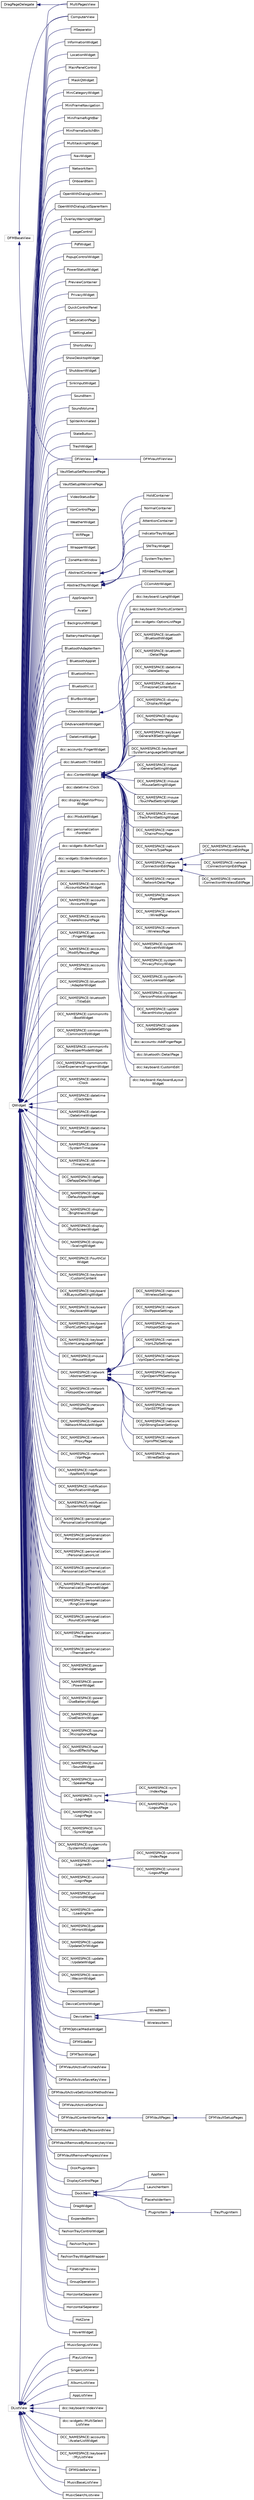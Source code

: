 digraph "类继承关系图"
{
  edge [fontname="Helvetica",fontsize="10",labelfontname="Helvetica",labelfontsize="10"];
  node [fontname="Helvetica",fontsize="10",shape=record];
  rankdir="LR";
  Node2946 [label="DFMBaseView",height=0.2,width=0.4,color="grey75", fillcolor="white", style="filled"];
  Node2946 -> Node677 [dir="back",color="midnightblue",fontsize="10",style="solid",fontname="Helvetica"];
  Node677 [label="ComputerView",height=0.2,width=0.4,color="black", fillcolor="white", style="filled",URL="$class_computer_view.html"];
  Node2946 -> Node2823 [dir="back",color="midnightblue",fontsize="10",style="solid",fontname="Helvetica"];
  Node2823 [label="DFileView",height=0.2,width=0.4,color="black", fillcolor="white", style="filled",URL="$class_d_file_view.html"];
  Node2823 -> Node2824 [dir="back",color="midnightblue",fontsize="10",style="solid",fontname="Helvetica"];
  Node2824 [label="DFMVaultFileView",height=0.2,width=0.4,color="black", fillcolor="white", style="filled",URL="$class_d_f_m_vault_file_view.html",tooltip="The DFMVaultFileView class The class is vault main view, list files in vault directory. It will open pages or dialog according to current encrypted state when setRootUrl invoked. "];
  Node2816 [label="DListView",height=0.2,width=0.4,color="grey75", fillcolor="white", style="filled"];
  Node2816 -> Node2817 [dir="back",color="midnightblue",fontsize="10",style="solid",fontname="Helvetica"];
  Node2817 [label="AlbumListView",height=0.2,width=0.4,color="black", fillcolor="white", style="filled",URL="$class_album_list_view.html"];
  Node2816 -> Node2818 [dir="back",color="midnightblue",fontsize="10",style="solid",fontname="Helvetica"];
  Node2818 [label="AppListView",height=0.2,width=0.4,color="black", fillcolor="white", style="filled",URL="$class_app_list_view.html"];
  Node2816 -> Node2819 [dir="back",color="midnightblue",fontsize="10",style="solid",fontname="Helvetica"];
  Node2819 [label="dcc::keyboard::IndexView",height=0.2,width=0.4,color="black", fillcolor="white", style="filled",URL="$classdcc_1_1keyboard_1_1_index_view.html"];
  Node2816 -> Node2820 [dir="back",color="midnightblue",fontsize="10",style="solid",fontname="Helvetica"];
  Node2820 [label="dcc::widgets::MultiSelect\lListView",height=0.2,width=0.4,color="black", fillcolor="white", style="filled",URL="$classdcc_1_1widgets_1_1_multi_select_list_view.html"];
  Node2816 -> Node2821 [dir="back",color="midnightblue",fontsize="10",style="solid",fontname="Helvetica"];
  Node2821 [label="DCC_NAMESPACE::accounts\l::AvatarListWidget",height=0.2,width=0.4,color="black", fillcolor="white", style="filled",URL="$class_d_c_c___n_a_m_e_s_p_a_c_e_1_1accounts_1_1_avatar_list_widget.html"];
  Node2816 -> Node2822 [dir="back",color="midnightblue",fontsize="10",style="solid",fontname="Helvetica"];
  Node2822 [label="DCC_NAMESPACE::keyboard\l::MyListView",height=0.2,width=0.4,color="black", fillcolor="white", style="filled",URL="$class_d_c_c___n_a_m_e_s_p_a_c_e_1_1keyboard_1_1_my_list_view.html"];
  Node2816 -> Node2823 [dir="back",color="midnightblue",fontsize="10",style="solid",fontname="Helvetica"];
  Node2816 -> Node2825 [dir="back",color="midnightblue",fontsize="10",style="solid",fontname="Helvetica"];
  Node2825 [label="DFMSideBarView",height=0.2,width=0.4,color="black", fillcolor="white", style="filled",URL="$class_d_f_m_side_bar_view.html"];
  Node2816 -> Node2826 [dir="back",color="midnightblue",fontsize="10",style="solid",fontname="Helvetica"];
  Node2826 [label="MusicBaseListView",height=0.2,width=0.4,color="black", fillcolor="white", style="filled",URL="$class_music_base_list_view.html"];
  Node2816 -> Node2827 [dir="back",color="midnightblue",fontsize="10",style="solid",fontname="Helvetica"];
  Node2827 [label="MusicSearchListview",height=0.2,width=0.4,color="black", fillcolor="white", style="filled",URL="$class_music_search_listview.html"];
  Node2816 -> Node2828 [dir="back",color="midnightblue",fontsize="10",style="solid",fontname="Helvetica"];
  Node2828 [label="MusicSongListView",height=0.2,width=0.4,color="black", fillcolor="white", style="filled",URL="$class_music_song_list_view.html"];
  Node2816 -> Node2829 [dir="back",color="midnightblue",fontsize="10",style="solid",fontname="Helvetica"];
  Node2829 [label="PlayListView",height=0.2,width=0.4,color="black", fillcolor="white", style="filled",URL="$class_play_list_view.html"];
  Node2816 -> Node2830 [dir="back",color="midnightblue",fontsize="10",style="solid",fontname="Helvetica"];
  Node2830 [label="SingerListView",height=0.2,width=0.4,color="black", fillcolor="white", style="filled",URL="$class_singer_list_view.html"];
  Node2760 [label="DragPageDelegate",height=0.2,width=0.4,color="black", fillcolor="white", style="filled",URL="$class_drag_page_delegate.html"];
  Node2760 -> Node854 [dir="back",color="midnightblue",fontsize="10",style="solid",fontname="Helvetica"];
  Node854 [label="MultiPagesView",height=0.2,width=0.4,color="black", fillcolor="white", style="filled",URL="$class_multi_pages_view.html"];
  Node656 [label="QWidget",height=0.2,width=0.4,color="grey75", fillcolor="white", style="filled"];
  Node656 -> Node0 [dir="back",color="midnightblue",fontsize="10",style="solid",fontname="Helvetica"];
  Node0 [label="AbstractContainer",height=0.2,width=0.4,color="black", fillcolor="white", style="filled",URL="$class_abstract_container.html"];
  Node0 -> Node1 [dir="back",color="midnightblue",fontsize="10",style="solid",fontname="Helvetica"];
  Node1 [label="AttentionContainer",height=0.2,width=0.4,color="black", fillcolor="white", style="filled",URL="$class_attention_container.html"];
  Node0 -> Node2 [dir="back",color="midnightblue",fontsize="10",style="solid",fontname="Helvetica"];
  Node2 [label="HoldContainer",height=0.2,width=0.4,color="black", fillcolor="white", style="filled",URL="$class_hold_container.html"];
  Node0 -> Node3 [dir="back",color="midnightblue",fontsize="10",style="solid",fontname="Helvetica"];
  Node3 [label="NormalContainer",height=0.2,width=0.4,color="black", fillcolor="white", style="filled",URL="$class_normal_container.html"];
  Node656 -> Node661 [dir="back",color="midnightblue",fontsize="10",style="solid",fontname="Helvetica"];
  Node661 [label="AbstractTrayWidget",height=0.2,width=0.4,color="black", fillcolor="white", style="filled",URL="$class_abstract_tray_widget.html"];
  Node661 -> Node662 [dir="back",color="midnightblue",fontsize="10",style="solid",fontname="Helvetica"];
  Node662 [label="IndicatorTrayWidget",height=0.2,width=0.4,color="black", fillcolor="white", style="filled",URL="$class_indicator_tray_widget.html"];
  Node661 -> Node663 [dir="back",color="midnightblue",fontsize="10",style="solid",fontname="Helvetica"];
  Node663 [label="SNITrayWidget",height=0.2,width=0.4,color="black", fillcolor="white", style="filled",URL="$class_s_n_i_tray_widget.html"];
  Node661 -> Node664 [dir="back",color="midnightblue",fontsize="10",style="solid",fontname="Helvetica"];
  Node664 [label="SystemTrayItem",height=0.2,width=0.4,color="black", fillcolor="white", style="filled",URL="$class_system_tray_item.html"];
  Node661 -> Node665 [dir="back",color="midnightblue",fontsize="10",style="solid",fontname="Helvetica"];
  Node665 [label="XEmbedTrayWidget",height=0.2,width=0.4,color="black", fillcolor="white", style="filled",URL="$class_x_embed_tray_widget.html"];
  Node656 -> Node666 [dir="back",color="midnightblue",fontsize="10",style="solid",fontname="Helvetica"];
  Node666 [label="AppSnapshot",height=0.2,width=0.4,color="black", fillcolor="white", style="filled",URL="$class_app_snapshot.html"];
  Node656 -> Node667 [dir="back",color="midnightblue",fontsize="10",style="solid",fontname="Helvetica"];
  Node667 [label="Avatar",height=0.2,width=0.4,color="black", fillcolor="white", style="filled",URL="$class_avatar.html"];
  Node656 -> Node668 [dir="back",color="midnightblue",fontsize="10",style="solid",fontname="Helvetica"];
  Node668 [label="BackgroundWidget",height=0.2,width=0.4,color="black", fillcolor="white", style="filled",URL="$class_background_widget.html"];
  Node656 -> Node669 [dir="back",color="midnightblue",fontsize="10",style="solid",fontname="Helvetica"];
  Node669 [label="BatteryHealthwidget",height=0.2,width=0.4,color="black", fillcolor="white", style="filled",URL="$class_battery_healthwidget.html"];
  Node656 -> Node670 [dir="back",color="midnightblue",fontsize="10",style="solid",fontname="Helvetica"];
  Node670 [label="BluetoothAdapterItem",height=0.2,width=0.4,color="black", fillcolor="white", style="filled",URL="$class_bluetooth_adapter_item.html"];
  Node656 -> Node671 [dir="back",color="midnightblue",fontsize="10",style="solid",fontname="Helvetica"];
  Node671 [label="BluetoothApplet",height=0.2,width=0.4,color="black", fillcolor="white", style="filled",URL="$class_bluetooth_applet.html"];
  Node656 -> Node672 [dir="back",color="midnightblue",fontsize="10",style="solid",fontname="Helvetica"];
  Node672 [label="BluetoothItem",height=0.2,width=0.4,color="black", fillcolor="white", style="filled",URL="$class_bluetooth_item.html"];
  Node656 -> Node673 [dir="back",color="midnightblue",fontsize="10",style="solid",fontname="Helvetica"];
  Node673 [label="BluetoothList",height=0.2,width=0.4,color="black", fillcolor="white", style="filled",URL="$class_bluetooth_list.html"];
  Node656 -> Node674 [dir="back",color="midnightblue",fontsize="10",style="solid",fontname="Helvetica"];
  Node674 [label="BlurBoxWidget",height=0.2,width=0.4,color="black", fillcolor="white", style="filled",URL="$class_blur_box_widget.html"];
  Node656 -> Node675 [dir="back",color="midnightblue",fontsize="10",style="solid",fontname="Helvetica"];
  Node675 [label="CItemAttriWidget",height=0.2,width=0.4,color="black", fillcolor="white", style="filled",URL="$class_c_item_attri_widget.html"];
  Node675 -> Node676 [dir="back",color="midnightblue",fontsize="10",style="solid",fontname="Helvetica"];
  Node676 [label="CComAttrWidget",height=0.2,width=0.4,color="black", fillcolor="white", style="filled",URL="$class_c_com_attr_widget.html"];
  Node656 -> Node677 [dir="back",color="midnightblue",fontsize="10",style="solid",fontname="Helvetica"];
  Node656 -> Node678 [dir="back",color="midnightblue",fontsize="10",style="solid",fontname="Helvetica"];
  Node678 [label="DAdvancedInfoWidget",height=0.2,width=0.4,color="black", fillcolor="white", style="filled",URL="$class_d_advanced_info_widget.html"];
  Node656 -> Node679 [dir="back",color="midnightblue",fontsize="10",style="solid",fontname="Helvetica"];
  Node679 [label="DatetimeWidget",height=0.2,width=0.4,color="black", fillcolor="white", style="filled",URL="$class_datetime_widget.html"];
  Node656 -> Node680 [dir="back",color="midnightblue",fontsize="10",style="solid",fontname="Helvetica"];
  Node680 [label="dcc::accounts::FingerWidget",height=0.2,width=0.4,color="black", fillcolor="white", style="filled",URL="$classdcc_1_1accounts_1_1_finger_widget.html"];
  Node656 -> Node681 [dir="back",color="midnightblue",fontsize="10",style="solid",fontname="Helvetica"];
  Node681 [label="dcc::bluetooth::TitleEdit",height=0.2,width=0.4,color="black", fillcolor="white", style="filled",URL="$classdcc_1_1bluetooth_1_1_title_edit.html"];
  Node656 -> Node682 [dir="back",color="midnightblue",fontsize="10",style="solid",fontname="Helvetica"];
  Node682 [label="dcc::ContentWidget",height=0.2,width=0.4,color="black", fillcolor="white", style="filled",URL="$classdcc_1_1_content_widget.html"];
  Node682 -> Node683 [dir="back",color="midnightblue",fontsize="10",style="solid",fontname="Helvetica"];
  Node683 [label="dcc::accounts::AddFingerPage",height=0.2,width=0.4,color="black", fillcolor="white", style="filled",URL="$classdcc_1_1accounts_1_1_add_finger_page.html"];
  Node682 -> Node684 [dir="back",color="midnightblue",fontsize="10",style="solid",fontname="Helvetica"];
  Node684 [label="dcc::bluetooth::DetailPage",height=0.2,width=0.4,color="black", fillcolor="white", style="filled",URL="$classdcc_1_1bluetooth_1_1_detail_page.html"];
  Node682 -> Node685 [dir="back",color="midnightblue",fontsize="10",style="solid",fontname="Helvetica"];
  Node685 [label="dcc::keyboard::CustomEdit",height=0.2,width=0.4,color="black", fillcolor="white", style="filled",URL="$classdcc_1_1keyboard_1_1_custom_edit.html"];
  Node682 -> Node686 [dir="back",color="midnightblue",fontsize="10",style="solid",fontname="Helvetica"];
  Node686 [label="dcc::keyboard::KeyboardLayout\lWidget",height=0.2,width=0.4,color="black", fillcolor="white", style="filled",URL="$classdcc_1_1keyboard_1_1_keyboard_layout_widget.html"];
  Node682 -> Node687 [dir="back",color="midnightblue",fontsize="10",style="solid",fontname="Helvetica"];
  Node687 [label="dcc::keyboard::LangWidget",height=0.2,width=0.4,color="black", fillcolor="white", style="filled",URL="$classdcc_1_1keyboard_1_1_lang_widget.html"];
  Node682 -> Node688 [dir="back",color="midnightblue",fontsize="10",style="solid",fontname="Helvetica"];
  Node688 [label="dcc::keyboard::ShortcutContent",height=0.2,width=0.4,color="black", fillcolor="white", style="filled",URL="$classdcc_1_1keyboard_1_1_shortcut_content.html"];
  Node682 -> Node689 [dir="back",color="midnightblue",fontsize="10",style="solid",fontname="Helvetica"];
  Node689 [label="dcc::widgets::OptionListPage",height=0.2,width=0.4,color="black", fillcolor="white", style="filled",URL="$classdcc_1_1widgets_1_1_option_list_page.html"];
  Node682 -> Node690 [dir="back",color="midnightblue",fontsize="10",style="solid",fontname="Helvetica"];
  Node690 [label="DCC_NAMESPACE::bluetooth\l::BluetoothWidget",height=0.2,width=0.4,color="black", fillcolor="white", style="filled",URL="$class_d_c_c___n_a_m_e_s_p_a_c_e_1_1bluetooth_1_1_bluetooth_widget.html"];
  Node682 -> Node691 [dir="back",color="midnightblue",fontsize="10",style="solid",fontname="Helvetica"];
  Node691 [label="DCC_NAMESPACE::bluetooth\l::DetailPage",height=0.2,width=0.4,color="black", fillcolor="white", style="filled",URL="$class_d_c_c___n_a_m_e_s_p_a_c_e_1_1bluetooth_1_1_detail_page.html"];
  Node682 -> Node692 [dir="back",color="midnightblue",fontsize="10",style="solid",fontname="Helvetica"];
  Node692 [label="DCC_NAMESPACE::datetime\l::DateSettings",height=0.2,width=0.4,color="black", fillcolor="white", style="filled",URL="$class_d_c_c___n_a_m_e_s_p_a_c_e_1_1datetime_1_1_date_settings.html"];
  Node682 -> Node693 [dir="back",color="midnightblue",fontsize="10",style="solid",fontname="Helvetica"];
  Node693 [label="DCC_NAMESPACE::datetime\l::TimezoneContentList",height=0.2,width=0.4,color="black", fillcolor="white", style="filled",URL="$class_d_c_c___n_a_m_e_s_p_a_c_e_1_1datetime_1_1_timezone_content_list.html"];
  Node682 -> Node694 [dir="back",color="midnightblue",fontsize="10",style="solid",fontname="Helvetica"];
  Node694 [label="DCC_NAMESPACE::display\l::DisplayWidget",height=0.2,width=0.4,color="black", fillcolor="white", style="filled",URL="$class_d_c_c___n_a_m_e_s_p_a_c_e_1_1display_1_1_display_widget.html"];
  Node682 -> Node695 [dir="back",color="midnightblue",fontsize="10",style="solid",fontname="Helvetica"];
  Node695 [label="DCC_NAMESPACE::display\l::TouchscreenPage",height=0.2,width=0.4,color="black", fillcolor="white", style="filled",URL="$class_d_c_c___n_a_m_e_s_p_a_c_e_1_1display_1_1_touchscreen_page.html"];
  Node682 -> Node696 [dir="back",color="midnightblue",fontsize="10",style="solid",fontname="Helvetica"];
  Node696 [label="DCC_NAMESPACE::keyboard\l::GeneralKBSettingWidget",height=0.2,width=0.4,color="black", fillcolor="white", style="filled",URL="$class_d_c_c___n_a_m_e_s_p_a_c_e_1_1keyboard_1_1_general_k_b_setting_widget.html"];
  Node682 -> Node697 [dir="back",color="midnightblue",fontsize="10",style="solid",fontname="Helvetica"];
  Node697 [label="DCC_NAMESPACE::keyboard\l::SystemLanguageSettingWidget",height=0.2,width=0.4,color="black", fillcolor="white", style="filled",URL="$class_d_c_c___n_a_m_e_s_p_a_c_e_1_1keyboard_1_1_system_language_setting_widget.html"];
  Node682 -> Node698 [dir="back",color="midnightblue",fontsize="10",style="solid",fontname="Helvetica"];
  Node698 [label="DCC_NAMESPACE::mouse\l::GeneralSettingWidget",height=0.2,width=0.4,color="black", fillcolor="white", style="filled",URL="$class_d_c_c___n_a_m_e_s_p_a_c_e_1_1mouse_1_1_general_setting_widget.html"];
  Node682 -> Node699 [dir="back",color="midnightblue",fontsize="10",style="solid",fontname="Helvetica"];
  Node699 [label="DCC_NAMESPACE::mouse\l::MouseSettingWidget",height=0.2,width=0.4,color="black", fillcolor="white", style="filled",URL="$class_d_c_c___n_a_m_e_s_p_a_c_e_1_1mouse_1_1_mouse_setting_widget.html"];
  Node682 -> Node700 [dir="back",color="midnightblue",fontsize="10",style="solid",fontname="Helvetica"];
  Node700 [label="DCC_NAMESPACE::mouse\l::TouchPadSettingWidget",height=0.2,width=0.4,color="black", fillcolor="white", style="filled",URL="$class_d_c_c___n_a_m_e_s_p_a_c_e_1_1mouse_1_1_touch_pad_setting_widget.html"];
  Node682 -> Node701 [dir="back",color="midnightblue",fontsize="10",style="solid",fontname="Helvetica"];
  Node701 [label="DCC_NAMESPACE::mouse\l::TrackPointSettingWidget",height=0.2,width=0.4,color="black", fillcolor="white", style="filled",URL="$class_d_c_c___n_a_m_e_s_p_a_c_e_1_1mouse_1_1_track_point_setting_widget.html"];
  Node682 -> Node702 [dir="back",color="midnightblue",fontsize="10",style="solid",fontname="Helvetica"];
  Node702 [label="DCC_NAMESPACE::network\l::ChainsProxyPage",height=0.2,width=0.4,color="black", fillcolor="white", style="filled",URL="$class_d_c_c___n_a_m_e_s_p_a_c_e_1_1network_1_1_chains_proxy_page.html"];
  Node682 -> Node703 [dir="back",color="midnightblue",fontsize="10",style="solid",fontname="Helvetica"];
  Node703 [label="DCC_NAMESPACE::network\l::ChainsTypePage",height=0.2,width=0.4,color="black", fillcolor="white", style="filled",URL="$class_d_c_c___n_a_m_e_s_p_a_c_e_1_1network_1_1_chains_type_page.html"];
  Node682 -> Node704 [dir="back",color="midnightblue",fontsize="10",style="solid",fontname="Helvetica"];
  Node704 [label="DCC_NAMESPACE::network\l::ConnectionEditPage",height=0.2,width=0.4,color="black", fillcolor="white", style="filled",URL="$class_d_c_c___n_a_m_e_s_p_a_c_e_1_1network_1_1_connection_edit_page.html"];
  Node704 -> Node705 [dir="back",color="midnightblue",fontsize="10",style="solid",fontname="Helvetica"];
  Node705 [label="DCC_NAMESPACE::network\l::ConnectionHotspotEditPage",height=0.2,width=0.4,color="black", fillcolor="white", style="filled",URL="$class_d_c_c___n_a_m_e_s_p_a_c_e_1_1network_1_1_connection_hotspot_edit_page.html"];
  Node704 -> Node706 [dir="back",color="midnightblue",fontsize="10",style="solid",fontname="Helvetica"];
  Node706 [label="DCC_NAMESPACE::network\l::ConnectionVpnEditPage",height=0.2,width=0.4,color="black", fillcolor="white", style="filled",URL="$class_d_c_c___n_a_m_e_s_p_a_c_e_1_1network_1_1_connection_vpn_edit_page.html"];
  Node704 -> Node707 [dir="back",color="midnightblue",fontsize="10",style="solid",fontname="Helvetica"];
  Node707 [label="DCC_NAMESPACE::network\l::ConnectionWirelessEditPage",height=0.2,width=0.4,color="black", fillcolor="white", style="filled",URL="$class_d_c_c___n_a_m_e_s_p_a_c_e_1_1network_1_1_connection_wireless_edit_page.html"];
  Node682 -> Node708 [dir="back",color="midnightblue",fontsize="10",style="solid",fontname="Helvetica"];
  Node708 [label="DCC_NAMESPACE::network\l::NetworkDetailPage",height=0.2,width=0.4,color="black", fillcolor="white", style="filled",URL="$class_d_c_c___n_a_m_e_s_p_a_c_e_1_1network_1_1_network_detail_page.html"];
  Node682 -> Node709 [dir="back",color="midnightblue",fontsize="10",style="solid",fontname="Helvetica"];
  Node709 [label="DCC_NAMESPACE::network\l::PppoePage",height=0.2,width=0.4,color="black", fillcolor="white", style="filled",URL="$class_d_c_c___n_a_m_e_s_p_a_c_e_1_1network_1_1_pppoe_page.html"];
  Node682 -> Node710 [dir="back",color="midnightblue",fontsize="10",style="solid",fontname="Helvetica"];
  Node710 [label="DCC_NAMESPACE::network\l::WiredPage",height=0.2,width=0.4,color="black", fillcolor="white", style="filled",URL="$class_d_c_c___n_a_m_e_s_p_a_c_e_1_1network_1_1_wired_page.html"];
  Node682 -> Node711 [dir="back",color="midnightblue",fontsize="10",style="solid",fontname="Helvetica"];
  Node711 [label="DCC_NAMESPACE::network\l::WirelessPage",height=0.2,width=0.4,color="black", fillcolor="white", style="filled",URL="$class_d_c_c___n_a_m_e_s_p_a_c_e_1_1network_1_1_wireless_page.html"];
  Node682 -> Node712 [dir="back",color="midnightblue",fontsize="10",style="solid",fontname="Helvetica"];
  Node712 [label="DCC_NAMESPACE::systeminfo\l::NativeInfoWidget",height=0.2,width=0.4,color="black", fillcolor="white", style="filled",URL="$class_d_c_c___n_a_m_e_s_p_a_c_e_1_1systeminfo_1_1_native_info_widget.html"];
  Node682 -> Node713 [dir="back",color="midnightblue",fontsize="10",style="solid",fontname="Helvetica"];
  Node713 [label="DCC_NAMESPACE::systeminfo\l::PrivacyPolicyWidget",height=0.2,width=0.4,color="black", fillcolor="white", style="filled",URL="$class_d_c_c___n_a_m_e_s_p_a_c_e_1_1systeminfo_1_1_privacy_policy_widget.html"];
  Node682 -> Node714 [dir="back",color="midnightblue",fontsize="10",style="solid",fontname="Helvetica"];
  Node714 [label="DCC_NAMESPACE::systeminfo\l::UserLicenseWidget",height=0.2,width=0.4,color="black", fillcolor="white", style="filled",URL="$class_d_c_c___n_a_m_e_s_p_a_c_e_1_1systeminfo_1_1_user_license_widget.html"];
  Node682 -> Node715 [dir="back",color="midnightblue",fontsize="10",style="solid",fontname="Helvetica"];
  Node715 [label="DCC_NAMESPACE::systeminfo\l::VersionProtocolWidget",height=0.2,width=0.4,color="black", fillcolor="white", style="filled",URL="$class_d_c_c___n_a_m_e_s_p_a_c_e_1_1systeminfo_1_1_version_protocol_widget.html"];
  Node682 -> Node716 [dir="back",color="midnightblue",fontsize="10",style="solid",fontname="Helvetica"];
  Node716 [label="DCC_NAMESPACE::update\l::RecentHistoryApplist",height=0.2,width=0.4,color="black", fillcolor="white", style="filled",URL="$class_d_c_c___n_a_m_e_s_p_a_c_e_1_1update_1_1_recent_history_applist.html"];
  Node682 -> Node717 [dir="back",color="midnightblue",fontsize="10",style="solid",fontname="Helvetica"];
  Node717 [label="DCC_NAMESPACE::update\l::UpdateSettings",height=0.2,width=0.4,color="black", fillcolor="white", style="filled",URL="$class_d_c_c___n_a_m_e_s_p_a_c_e_1_1update_1_1_update_settings.html"];
  Node656 -> Node718 [dir="back",color="midnightblue",fontsize="10",style="solid",fontname="Helvetica"];
  Node718 [label="dcc::datetime::Clock",height=0.2,width=0.4,color="black", fillcolor="white", style="filled",URL="$classdcc_1_1datetime_1_1_clock.html"];
  Node656 -> Node719 [dir="back",color="midnightblue",fontsize="10",style="solid",fontname="Helvetica"];
  Node719 [label="dcc::display::MonitorProxy\lWidget",height=0.2,width=0.4,color="black", fillcolor="white", style="filled",URL="$classdcc_1_1display_1_1_monitor_proxy_widget.html"];
  Node656 -> Node720 [dir="back",color="midnightblue",fontsize="10",style="solid",fontname="Helvetica"];
  Node720 [label="dcc::ModuleWidget",height=0.2,width=0.4,color="black", fillcolor="white", style="filled",URL="$classdcc_1_1_module_widget.html"];
  Node656 -> Node721 [dir="back",color="midnightblue",fontsize="10",style="solid",fontname="Helvetica"];
  Node721 [label="dcc::personalization\l::FontItem",height=0.2,width=0.4,color="black", fillcolor="white", style="filled",URL="$classdcc_1_1personalization_1_1_font_item.html"];
  Node656 -> Node722 [dir="back",color="midnightblue",fontsize="10",style="solid",fontname="Helvetica"];
  Node722 [label="dcc::widgets::ButtonTuple",height=0.2,width=0.4,color="black", fillcolor="white", style="filled",URL="$classdcc_1_1widgets_1_1_button_tuple.html"];
  Node656 -> Node723 [dir="back",color="midnightblue",fontsize="10",style="solid",fontname="Helvetica"];
  Node723 [label="dcc::widgets::SliderAnnotation",height=0.2,width=0.4,color="black", fillcolor="white", style="filled",URL="$classdcc_1_1widgets_1_1_slider_annotation.html"];
  Node656 -> Node724 [dir="back",color="midnightblue",fontsize="10",style="solid",fontname="Helvetica"];
  Node724 [label="dcc::widgets::ThemeItemPic",height=0.2,width=0.4,color="black", fillcolor="white", style="filled",URL="$classdcc_1_1widgets_1_1_theme_item_pic.html"];
  Node656 -> Node725 [dir="back",color="midnightblue",fontsize="10",style="solid",fontname="Helvetica"];
  Node725 [label="DCC_NAMESPACE::accounts\l::AccountsDetailWidget",height=0.2,width=0.4,color="black", fillcolor="white", style="filled",URL="$class_d_c_c___n_a_m_e_s_p_a_c_e_1_1accounts_1_1_accounts_detail_widget.html"];
  Node656 -> Node726 [dir="back",color="midnightblue",fontsize="10",style="solid",fontname="Helvetica"];
  Node726 [label="DCC_NAMESPACE::accounts\l::AccountsWidget",height=0.2,width=0.4,color="black", fillcolor="white", style="filled",URL="$class_d_c_c___n_a_m_e_s_p_a_c_e_1_1accounts_1_1_accounts_widget.html"];
  Node656 -> Node727 [dir="back",color="midnightblue",fontsize="10",style="solid",fontname="Helvetica"];
  Node727 [label="DCC_NAMESPACE::accounts\l::CreateAccountPage",height=0.2,width=0.4,color="black", fillcolor="white", style="filled",URL="$class_d_c_c___n_a_m_e_s_p_a_c_e_1_1accounts_1_1_create_account_page.html"];
  Node656 -> Node728 [dir="back",color="midnightblue",fontsize="10",style="solid",fontname="Helvetica"];
  Node728 [label="DCC_NAMESPACE::accounts\l::FingerWidget",height=0.2,width=0.4,color="black", fillcolor="white", style="filled",URL="$class_d_c_c___n_a_m_e_s_p_a_c_e_1_1accounts_1_1_finger_widget.html"];
  Node656 -> Node729 [dir="back",color="midnightblue",fontsize="10",style="solid",fontname="Helvetica"];
  Node729 [label="DCC_NAMESPACE::accounts\l::ModifyPasswdPage",height=0.2,width=0.4,color="black", fillcolor="white", style="filled",URL="$class_d_c_c___n_a_m_e_s_p_a_c_e_1_1accounts_1_1_modify_passwd_page.html"];
  Node656 -> Node730 [dir="back",color="midnightblue",fontsize="10",style="solid",fontname="Helvetica"];
  Node730 [label="DCC_NAMESPACE::accounts\l::OnlineIcon",height=0.2,width=0.4,color="black", fillcolor="white", style="filled",URL="$class_d_c_c___n_a_m_e_s_p_a_c_e_1_1accounts_1_1_online_icon.html"];
  Node656 -> Node731 [dir="back",color="midnightblue",fontsize="10",style="solid",fontname="Helvetica"];
  Node731 [label="DCC_NAMESPACE::bluetooth\l::AdapterWidget",height=0.2,width=0.4,color="black", fillcolor="white", style="filled",URL="$class_d_c_c___n_a_m_e_s_p_a_c_e_1_1bluetooth_1_1_adapter_widget.html"];
  Node656 -> Node732 [dir="back",color="midnightblue",fontsize="10",style="solid",fontname="Helvetica"];
  Node732 [label="DCC_NAMESPACE::bluetooth\l::TitleEdit",height=0.2,width=0.4,color="black", fillcolor="white", style="filled",URL="$class_d_c_c___n_a_m_e_s_p_a_c_e_1_1bluetooth_1_1_title_edit.html"];
  Node656 -> Node733 [dir="back",color="midnightblue",fontsize="10",style="solid",fontname="Helvetica"];
  Node733 [label="DCC_NAMESPACE::commoninfo\l::BootWidget",height=0.2,width=0.4,color="black", fillcolor="white", style="filled",URL="$class_d_c_c___n_a_m_e_s_p_a_c_e_1_1commoninfo_1_1_boot_widget.html"];
  Node656 -> Node734 [dir="back",color="midnightblue",fontsize="10",style="solid",fontname="Helvetica"];
  Node734 [label="DCC_NAMESPACE::commoninfo\l::CommonInfoWidget",height=0.2,width=0.4,color="black", fillcolor="white", style="filled",URL="$class_d_c_c___n_a_m_e_s_p_a_c_e_1_1commoninfo_1_1_common_info_widget.html"];
  Node656 -> Node735 [dir="back",color="midnightblue",fontsize="10",style="solid",fontname="Helvetica"];
  Node735 [label="DCC_NAMESPACE::commoninfo\l::DeveloperModeWidget",height=0.2,width=0.4,color="black", fillcolor="white", style="filled",URL="$class_d_c_c___n_a_m_e_s_p_a_c_e_1_1commoninfo_1_1_developer_mode_widget.html"];
  Node656 -> Node736 [dir="back",color="midnightblue",fontsize="10",style="solid",fontname="Helvetica"];
  Node736 [label="DCC_NAMESPACE::commoninfo\l::UserExperienceProgramWidget",height=0.2,width=0.4,color="black", fillcolor="white", style="filled",URL="$class_d_c_c___n_a_m_e_s_p_a_c_e_1_1commoninfo_1_1_user_experience_program_widget.html"];
  Node656 -> Node737 [dir="back",color="midnightblue",fontsize="10",style="solid",fontname="Helvetica"];
  Node737 [label="DCC_NAMESPACE::datetime\l::Clock",height=0.2,width=0.4,color="black", fillcolor="white", style="filled",URL="$class_d_c_c___n_a_m_e_s_p_a_c_e_1_1datetime_1_1_clock.html"];
  Node656 -> Node738 [dir="back",color="midnightblue",fontsize="10",style="solid",fontname="Helvetica"];
  Node738 [label="DCC_NAMESPACE::datetime\l::ClockItem",height=0.2,width=0.4,color="black", fillcolor="white", style="filled",URL="$class_d_c_c___n_a_m_e_s_p_a_c_e_1_1datetime_1_1_clock_item.html"];
  Node656 -> Node739 [dir="back",color="midnightblue",fontsize="10",style="solid",fontname="Helvetica"];
  Node739 [label="DCC_NAMESPACE::datetime\l::DatetimeWidget",height=0.2,width=0.4,color="black", fillcolor="white", style="filled",URL="$class_d_c_c___n_a_m_e_s_p_a_c_e_1_1datetime_1_1_datetime_widget.html"];
  Node656 -> Node740 [dir="back",color="midnightblue",fontsize="10",style="solid",fontname="Helvetica"];
  Node740 [label="DCC_NAMESPACE::datetime\l::FormatSetting",height=0.2,width=0.4,color="black", fillcolor="white", style="filled",URL="$class_d_c_c___n_a_m_e_s_p_a_c_e_1_1datetime_1_1_format_setting.html"];
  Node656 -> Node741 [dir="back",color="midnightblue",fontsize="10",style="solid",fontname="Helvetica"];
  Node741 [label="DCC_NAMESPACE::datetime\l::SystemTimezone",height=0.2,width=0.4,color="black", fillcolor="white", style="filled",URL="$class_d_c_c___n_a_m_e_s_p_a_c_e_1_1datetime_1_1_system_timezone.html"];
  Node656 -> Node742 [dir="back",color="midnightblue",fontsize="10",style="solid",fontname="Helvetica"];
  Node742 [label="DCC_NAMESPACE::datetime\l::TimezoneList",height=0.2,width=0.4,color="black", fillcolor="white", style="filled",URL="$class_d_c_c___n_a_m_e_s_p_a_c_e_1_1datetime_1_1_timezone_list.html"];
  Node656 -> Node743 [dir="back",color="midnightblue",fontsize="10",style="solid",fontname="Helvetica"];
  Node743 [label="DCC_NAMESPACE::defapp\l::DefappDetailWidget",height=0.2,width=0.4,color="black", fillcolor="white", style="filled",URL="$class_d_c_c___n_a_m_e_s_p_a_c_e_1_1defapp_1_1_defapp_detail_widget.html"];
  Node656 -> Node744 [dir="back",color="midnightblue",fontsize="10",style="solid",fontname="Helvetica"];
  Node744 [label="DCC_NAMESPACE::defapp\l::DefaultAppsWidget",height=0.2,width=0.4,color="black", fillcolor="white", style="filled",URL="$class_d_c_c___n_a_m_e_s_p_a_c_e_1_1defapp_1_1_default_apps_widget.html"];
  Node656 -> Node745 [dir="back",color="midnightblue",fontsize="10",style="solid",fontname="Helvetica"];
  Node745 [label="DCC_NAMESPACE::display\l::BrightnessWidget",height=0.2,width=0.4,color="black", fillcolor="white", style="filled",URL="$class_d_c_c___n_a_m_e_s_p_a_c_e_1_1display_1_1_brightness_widget.html"];
  Node656 -> Node746 [dir="back",color="midnightblue",fontsize="10",style="solid",fontname="Helvetica"];
  Node746 [label="DCC_NAMESPACE::display\l::MultiScreenWidget",height=0.2,width=0.4,color="black", fillcolor="white", style="filled",URL="$class_d_c_c___n_a_m_e_s_p_a_c_e_1_1display_1_1_multi_screen_widget.html"];
  Node656 -> Node747 [dir="back",color="midnightblue",fontsize="10",style="solid",fontname="Helvetica"];
  Node747 [label="DCC_NAMESPACE::display\l::ScalingWidget",height=0.2,width=0.4,color="black", fillcolor="white", style="filled",URL="$class_d_c_c___n_a_m_e_s_p_a_c_e_1_1display_1_1_scaling_widget.html"];
  Node656 -> Node748 [dir="back",color="midnightblue",fontsize="10",style="solid",fontname="Helvetica"];
  Node748 [label="DCC_NAMESPACE::FourthCol\lWidget",height=0.2,width=0.4,color="black", fillcolor="white", style="filled",URL="$class_d_c_c___n_a_m_e_s_p_a_c_e_1_1_fourth_col_widget.html"];
  Node656 -> Node749 [dir="back",color="midnightblue",fontsize="10",style="solid",fontname="Helvetica"];
  Node749 [label="DCC_NAMESPACE::keyboard\l::CustomContent",height=0.2,width=0.4,color="black", fillcolor="white", style="filled",URL="$class_d_c_c___n_a_m_e_s_p_a_c_e_1_1keyboard_1_1_custom_content.html"];
  Node656 -> Node750 [dir="back",color="midnightblue",fontsize="10",style="solid",fontname="Helvetica"];
  Node750 [label="DCC_NAMESPACE::keyboard\l::KBLayoutSettingWidget",height=0.2,width=0.4,color="black", fillcolor="white", style="filled",URL="$class_d_c_c___n_a_m_e_s_p_a_c_e_1_1keyboard_1_1_k_b_layout_setting_widget.html"];
  Node656 -> Node751 [dir="back",color="midnightblue",fontsize="10",style="solid",fontname="Helvetica"];
  Node751 [label="DCC_NAMESPACE::keyboard\l::KeyboardWidget",height=0.2,width=0.4,color="black", fillcolor="white", style="filled",URL="$class_d_c_c___n_a_m_e_s_p_a_c_e_1_1keyboard_1_1_keyboard_widget.html"];
  Node656 -> Node752 [dir="back",color="midnightblue",fontsize="10",style="solid",fontname="Helvetica"];
  Node752 [label="DCC_NAMESPACE::keyboard\l::ShortCutSettingWidget",height=0.2,width=0.4,color="black", fillcolor="white", style="filled",URL="$class_d_c_c___n_a_m_e_s_p_a_c_e_1_1keyboard_1_1_short_cut_setting_widget.html"];
  Node656 -> Node753 [dir="back",color="midnightblue",fontsize="10",style="solid",fontname="Helvetica"];
  Node753 [label="DCC_NAMESPACE::keyboard\l::SystemLanguageWidget",height=0.2,width=0.4,color="black", fillcolor="white", style="filled",URL="$class_d_c_c___n_a_m_e_s_p_a_c_e_1_1keyboard_1_1_system_language_widget.html"];
  Node656 -> Node754 [dir="back",color="midnightblue",fontsize="10",style="solid",fontname="Helvetica"];
  Node754 [label="DCC_NAMESPACE::mouse\l::MouseWidget",height=0.2,width=0.4,color="black", fillcolor="white", style="filled",URL="$class_d_c_c___n_a_m_e_s_p_a_c_e_1_1mouse_1_1_mouse_widget.html"];
  Node656 -> Node755 [dir="back",color="midnightblue",fontsize="10",style="solid",fontname="Helvetica"];
  Node755 [label="DCC_NAMESPACE::network\l::AbstractSettings",height=0.2,width=0.4,color="black", fillcolor="white", style="filled",URL="$class_d_c_c___n_a_m_e_s_p_a_c_e_1_1network_1_1_abstract_settings.html"];
  Node755 -> Node756 [dir="back",color="midnightblue",fontsize="10",style="solid",fontname="Helvetica"];
  Node756 [label="DCC_NAMESPACE::network\l::DslPppoeSettings",height=0.2,width=0.4,color="black", fillcolor="white", style="filled",URL="$class_d_c_c___n_a_m_e_s_p_a_c_e_1_1network_1_1_dsl_pppoe_settings.html"];
  Node755 -> Node757 [dir="back",color="midnightblue",fontsize="10",style="solid",fontname="Helvetica"];
  Node757 [label="DCC_NAMESPACE::network\l::HotspotSettings",height=0.2,width=0.4,color="black", fillcolor="white", style="filled",URL="$class_d_c_c___n_a_m_e_s_p_a_c_e_1_1network_1_1_hotspot_settings.html"];
  Node755 -> Node758 [dir="back",color="midnightblue",fontsize="10",style="solid",fontname="Helvetica"];
  Node758 [label="DCC_NAMESPACE::network\l::VpnL2tpSettings",height=0.2,width=0.4,color="black", fillcolor="white", style="filled",URL="$class_d_c_c___n_a_m_e_s_p_a_c_e_1_1network_1_1_vpn_l2tp_settings.html"];
  Node755 -> Node759 [dir="back",color="midnightblue",fontsize="10",style="solid",fontname="Helvetica"];
  Node759 [label="DCC_NAMESPACE::network\l::VpnOpenConnectSettings",height=0.2,width=0.4,color="black", fillcolor="white", style="filled",URL="$class_d_c_c___n_a_m_e_s_p_a_c_e_1_1network_1_1_vpn_open_connect_settings.html"];
  Node755 -> Node760 [dir="back",color="midnightblue",fontsize="10",style="solid",fontname="Helvetica"];
  Node760 [label="DCC_NAMESPACE::network\l::VpnOpenVPNSettings",height=0.2,width=0.4,color="black", fillcolor="white", style="filled",URL="$class_d_c_c___n_a_m_e_s_p_a_c_e_1_1network_1_1_vpn_open_v_p_n_settings.html"];
  Node755 -> Node761 [dir="back",color="midnightblue",fontsize="10",style="solid",fontname="Helvetica"];
  Node761 [label="DCC_NAMESPACE::network\l::VpnPPTPSettings",height=0.2,width=0.4,color="black", fillcolor="white", style="filled",URL="$class_d_c_c___n_a_m_e_s_p_a_c_e_1_1network_1_1_vpn_p_p_t_p_settings.html"];
  Node755 -> Node762 [dir="back",color="midnightblue",fontsize="10",style="solid",fontname="Helvetica"];
  Node762 [label="DCC_NAMESPACE::network\l::VpnSSTPSettings",height=0.2,width=0.4,color="black", fillcolor="white", style="filled",URL="$class_d_c_c___n_a_m_e_s_p_a_c_e_1_1network_1_1_vpn_s_s_t_p_settings.html"];
  Node755 -> Node763 [dir="back",color="midnightblue",fontsize="10",style="solid",fontname="Helvetica"];
  Node763 [label="DCC_NAMESPACE::network\l::VpnStrongSwanSettings",height=0.2,width=0.4,color="black", fillcolor="white", style="filled",URL="$class_d_c_c___n_a_m_e_s_p_a_c_e_1_1network_1_1_vpn_strong_swan_settings.html"];
  Node755 -> Node764 [dir="back",color="midnightblue",fontsize="10",style="solid",fontname="Helvetica"];
  Node764 [label="DCC_NAMESPACE::network\l::VpnVPNCSettings",height=0.2,width=0.4,color="black", fillcolor="white", style="filled",URL="$class_d_c_c___n_a_m_e_s_p_a_c_e_1_1network_1_1_vpn_v_p_n_c_settings.html"];
  Node755 -> Node765 [dir="back",color="midnightblue",fontsize="10",style="solid",fontname="Helvetica"];
  Node765 [label="DCC_NAMESPACE::network\l::WiredSettings",height=0.2,width=0.4,color="black", fillcolor="white", style="filled",URL="$class_d_c_c___n_a_m_e_s_p_a_c_e_1_1network_1_1_wired_settings.html"];
  Node755 -> Node766 [dir="back",color="midnightblue",fontsize="10",style="solid",fontname="Helvetica"];
  Node766 [label="DCC_NAMESPACE::network\l::WirelessSettings",height=0.2,width=0.4,color="black", fillcolor="white", style="filled",URL="$class_d_c_c___n_a_m_e_s_p_a_c_e_1_1network_1_1_wireless_settings.html"];
  Node656 -> Node767 [dir="back",color="midnightblue",fontsize="10",style="solid",fontname="Helvetica"];
  Node767 [label="DCC_NAMESPACE::network\l::HotspotDeviceWidget",height=0.2,width=0.4,color="black", fillcolor="white", style="filled",URL="$class_d_c_c___n_a_m_e_s_p_a_c_e_1_1network_1_1_hotspot_device_widget.html"];
  Node656 -> Node768 [dir="back",color="midnightblue",fontsize="10",style="solid",fontname="Helvetica"];
  Node768 [label="DCC_NAMESPACE::network\l::HotspotPage",height=0.2,width=0.4,color="black", fillcolor="white", style="filled",URL="$class_d_c_c___n_a_m_e_s_p_a_c_e_1_1network_1_1_hotspot_page.html"];
  Node656 -> Node769 [dir="back",color="midnightblue",fontsize="10",style="solid",fontname="Helvetica"];
  Node769 [label="DCC_NAMESPACE::network\l::NetworkModuleWidget",height=0.2,width=0.4,color="black", fillcolor="white", style="filled",URL="$class_d_c_c___n_a_m_e_s_p_a_c_e_1_1network_1_1_network_module_widget.html"];
  Node656 -> Node770 [dir="back",color="midnightblue",fontsize="10",style="solid",fontname="Helvetica"];
  Node770 [label="DCC_NAMESPACE::network\l::ProxyPage",height=0.2,width=0.4,color="black", fillcolor="white", style="filled",URL="$class_d_c_c___n_a_m_e_s_p_a_c_e_1_1network_1_1_proxy_page.html"];
  Node656 -> Node771 [dir="back",color="midnightblue",fontsize="10",style="solid",fontname="Helvetica"];
  Node771 [label="DCC_NAMESPACE::network\l::VpnPage",height=0.2,width=0.4,color="black", fillcolor="white", style="filled",URL="$class_d_c_c___n_a_m_e_s_p_a_c_e_1_1network_1_1_vpn_page.html"];
  Node656 -> Node772 [dir="back",color="midnightblue",fontsize="10",style="solid",fontname="Helvetica"];
  Node772 [label="DCC_NAMESPACE::notification\l::AppNotifyWidget",height=0.2,width=0.4,color="black", fillcolor="white", style="filled",URL="$class_d_c_c___n_a_m_e_s_p_a_c_e_1_1notification_1_1_app_notify_widget.html"];
  Node656 -> Node773 [dir="back",color="midnightblue",fontsize="10",style="solid",fontname="Helvetica"];
  Node773 [label="DCC_NAMESPACE::notification\l::NotificationWidget",height=0.2,width=0.4,color="black", fillcolor="white", style="filled",URL="$class_d_c_c___n_a_m_e_s_p_a_c_e_1_1notification_1_1_notification_widget.html"];
  Node656 -> Node774 [dir="back",color="midnightblue",fontsize="10",style="solid",fontname="Helvetica"];
  Node774 [label="DCC_NAMESPACE::notification\l::SystemNotifyWidget",height=0.2,width=0.4,color="black", fillcolor="white", style="filled",URL="$class_d_c_c___n_a_m_e_s_p_a_c_e_1_1notification_1_1_system_notify_widget.html"];
  Node656 -> Node775 [dir="back",color="midnightblue",fontsize="10",style="solid",fontname="Helvetica"];
  Node775 [label="DCC_NAMESPACE::personalization\l::PersonalizationFontsWidget",height=0.2,width=0.4,color="black", fillcolor="white", style="filled",URL="$class_d_c_c___n_a_m_e_s_p_a_c_e_1_1personalization_1_1_personalization_fonts_widget.html"];
  Node656 -> Node776 [dir="back",color="midnightblue",fontsize="10",style="solid",fontname="Helvetica"];
  Node776 [label="DCC_NAMESPACE::personalization\l::PersonalizationGeneral",height=0.2,width=0.4,color="black", fillcolor="white", style="filled",URL="$class_d_c_c___n_a_m_e_s_p_a_c_e_1_1personalization_1_1_personalization_general.html"];
  Node656 -> Node777 [dir="back",color="midnightblue",fontsize="10",style="solid",fontname="Helvetica"];
  Node777 [label="DCC_NAMESPACE::personalization\l::PersonalizationList",height=0.2,width=0.4,color="black", fillcolor="white", style="filled",URL="$class_d_c_c___n_a_m_e_s_p_a_c_e_1_1personalization_1_1_personalization_list.html"];
  Node656 -> Node778 [dir="back",color="midnightblue",fontsize="10",style="solid",fontname="Helvetica"];
  Node778 [label="DCC_NAMESPACE::personalization\l::PerssonalizationThemeList",height=0.2,width=0.4,color="black", fillcolor="white", style="filled",URL="$class_d_c_c___n_a_m_e_s_p_a_c_e_1_1personalization_1_1_perssonalization_theme_list.html"];
  Node656 -> Node779 [dir="back",color="midnightblue",fontsize="10",style="solid",fontname="Helvetica"];
  Node779 [label="DCC_NAMESPACE::personalization\l::PerssonalizationThemeWidget",height=0.2,width=0.4,color="black", fillcolor="white", style="filled",URL="$class_d_c_c___n_a_m_e_s_p_a_c_e_1_1personalization_1_1_perssonalization_theme_widget.html"];
  Node656 -> Node780 [dir="back",color="midnightblue",fontsize="10",style="solid",fontname="Helvetica"];
  Node780 [label="DCC_NAMESPACE::personalization\l::RingColorWidget",height=0.2,width=0.4,color="black", fillcolor="white", style="filled",URL="$class_d_c_c___n_a_m_e_s_p_a_c_e_1_1personalization_1_1_ring_color_widget.html"];
  Node656 -> Node781 [dir="back",color="midnightblue",fontsize="10",style="solid",fontname="Helvetica"];
  Node781 [label="DCC_NAMESPACE::personalization\l::RoundColorWidget",height=0.2,width=0.4,color="black", fillcolor="white", style="filled",URL="$class_d_c_c___n_a_m_e_s_p_a_c_e_1_1personalization_1_1_round_color_widget.html"];
  Node656 -> Node782 [dir="back",color="midnightblue",fontsize="10",style="solid",fontname="Helvetica"];
  Node782 [label="DCC_NAMESPACE::personalization\l::ThemeItem",height=0.2,width=0.4,color="black", fillcolor="white", style="filled",URL="$class_d_c_c___n_a_m_e_s_p_a_c_e_1_1personalization_1_1_theme_item.html"];
  Node656 -> Node783 [dir="back",color="midnightblue",fontsize="10",style="solid",fontname="Helvetica"];
  Node783 [label="DCC_NAMESPACE::personalization\l::ThemeItemPic",height=0.2,width=0.4,color="black", fillcolor="white", style="filled",URL="$class_d_c_c___n_a_m_e_s_p_a_c_e_1_1personalization_1_1_theme_item_pic.html"];
  Node656 -> Node784 [dir="back",color="midnightblue",fontsize="10",style="solid",fontname="Helvetica"];
  Node784 [label="DCC_NAMESPACE::power\l::GeneralWidget",height=0.2,width=0.4,color="black", fillcolor="white", style="filled",URL="$class_d_c_c___n_a_m_e_s_p_a_c_e_1_1power_1_1_general_widget.html"];
  Node656 -> Node785 [dir="back",color="midnightblue",fontsize="10",style="solid",fontname="Helvetica"];
  Node785 [label="DCC_NAMESPACE::power\l::PowerWidget",height=0.2,width=0.4,color="black", fillcolor="white", style="filled",URL="$class_d_c_c___n_a_m_e_s_p_a_c_e_1_1power_1_1_power_widget.html"];
  Node656 -> Node786 [dir="back",color="midnightblue",fontsize="10",style="solid",fontname="Helvetica"];
  Node786 [label="DCC_NAMESPACE::power\l::UseBatteryWidget",height=0.2,width=0.4,color="black", fillcolor="white", style="filled",URL="$class_d_c_c___n_a_m_e_s_p_a_c_e_1_1power_1_1_use_battery_widget.html"];
  Node656 -> Node787 [dir="back",color="midnightblue",fontsize="10",style="solid",fontname="Helvetica"];
  Node787 [label="DCC_NAMESPACE::power\l::UseElectricWidget",height=0.2,width=0.4,color="black", fillcolor="white", style="filled",URL="$class_d_c_c___n_a_m_e_s_p_a_c_e_1_1power_1_1_use_electric_widget.html"];
  Node656 -> Node788 [dir="back",color="midnightblue",fontsize="10",style="solid",fontname="Helvetica"];
  Node788 [label="DCC_NAMESPACE::sound\l::MicrophonePage",height=0.2,width=0.4,color="black", fillcolor="white", style="filled",URL="$class_d_c_c___n_a_m_e_s_p_a_c_e_1_1sound_1_1_microphone_page.html"];
  Node656 -> Node789 [dir="back",color="midnightblue",fontsize="10",style="solid",fontname="Helvetica"];
  Node789 [label="DCC_NAMESPACE::sound\l::SoundEffectsPage",height=0.2,width=0.4,color="black", fillcolor="white", style="filled",URL="$class_d_c_c___n_a_m_e_s_p_a_c_e_1_1sound_1_1_sound_effects_page.html"];
  Node656 -> Node790 [dir="back",color="midnightblue",fontsize="10",style="solid",fontname="Helvetica"];
  Node790 [label="DCC_NAMESPACE::sound\l::SoundWidget",height=0.2,width=0.4,color="black", fillcolor="white", style="filled",URL="$class_d_c_c___n_a_m_e_s_p_a_c_e_1_1sound_1_1_sound_widget.html"];
  Node656 -> Node791 [dir="back",color="midnightblue",fontsize="10",style="solid",fontname="Helvetica"];
  Node791 [label="DCC_NAMESPACE::sound\l::SpeakerPage",height=0.2,width=0.4,color="black", fillcolor="white", style="filled",URL="$class_d_c_c___n_a_m_e_s_p_a_c_e_1_1sound_1_1_speaker_page.html"];
  Node656 -> Node792 [dir="back",color="midnightblue",fontsize="10",style="solid",fontname="Helvetica"];
  Node792 [label="DCC_NAMESPACE::sync\l::LoginedIn",height=0.2,width=0.4,color="black", fillcolor="white", style="filled",URL="$class_d_c_c___n_a_m_e_s_p_a_c_e_1_1sync_1_1_logined_in.html"];
  Node792 -> Node793 [dir="back",color="midnightblue",fontsize="10",style="solid",fontname="Helvetica"];
  Node793 [label="DCC_NAMESPACE::sync\l::IndexPage",height=0.2,width=0.4,color="black", fillcolor="white", style="filled",URL="$class_d_c_c___n_a_m_e_s_p_a_c_e_1_1sync_1_1_index_page.html"];
  Node792 -> Node794 [dir="back",color="midnightblue",fontsize="10",style="solid",fontname="Helvetica"];
  Node794 [label="DCC_NAMESPACE::sync\l::LogoutPage",height=0.2,width=0.4,color="black", fillcolor="white", style="filled",URL="$class_d_c_c___n_a_m_e_s_p_a_c_e_1_1sync_1_1_logout_page.html"];
  Node656 -> Node795 [dir="back",color="midnightblue",fontsize="10",style="solid",fontname="Helvetica"];
  Node795 [label="DCC_NAMESPACE::sync\l::LoginPage",height=0.2,width=0.4,color="black", fillcolor="white", style="filled",URL="$class_d_c_c___n_a_m_e_s_p_a_c_e_1_1sync_1_1_login_page.html"];
  Node656 -> Node796 [dir="back",color="midnightblue",fontsize="10",style="solid",fontname="Helvetica"];
  Node796 [label="DCC_NAMESPACE::sync\l::SyncWidget",height=0.2,width=0.4,color="black", fillcolor="white", style="filled",URL="$class_d_c_c___n_a_m_e_s_p_a_c_e_1_1sync_1_1_sync_widget.html"];
  Node656 -> Node797 [dir="back",color="midnightblue",fontsize="10",style="solid",fontname="Helvetica"];
  Node797 [label="DCC_NAMESPACE::systeminfo\l::SystemInfoWidget",height=0.2,width=0.4,color="black", fillcolor="white", style="filled",URL="$class_d_c_c___n_a_m_e_s_p_a_c_e_1_1systeminfo_1_1_system_info_widget.html"];
  Node656 -> Node798 [dir="back",color="midnightblue",fontsize="10",style="solid",fontname="Helvetica"];
  Node798 [label="DCC_NAMESPACE::unionid\l::LoginedIn",height=0.2,width=0.4,color="black", fillcolor="white", style="filled",URL="$class_d_c_c___n_a_m_e_s_p_a_c_e_1_1unionid_1_1_logined_in.html"];
  Node798 -> Node799 [dir="back",color="midnightblue",fontsize="10",style="solid",fontname="Helvetica"];
  Node799 [label="DCC_NAMESPACE::unionid\l::IndexPage",height=0.2,width=0.4,color="black", fillcolor="white", style="filled",URL="$class_d_c_c___n_a_m_e_s_p_a_c_e_1_1unionid_1_1_index_page.html"];
  Node798 -> Node800 [dir="back",color="midnightblue",fontsize="10",style="solid",fontname="Helvetica"];
  Node800 [label="DCC_NAMESPACE::unionid\l::LogoutPage",height=0.2,width=0.4,color="black", fillcolor="white", style="filled",URL="$class_d_c_c___n_a_m_e_s_p_a_c_e_1_1unionid_1_1_logout_page.html"];
  Node656 -> Node801 [dir="back",color="midnightblue",fontsize="10",style="solid",fontname="Helvetica"];
  Node801 [label="DCC_NAMESPACE::unionid\l::LoginPage",height=0.2,width=0.4,color="black", fillcolor="white", style="filled",URL="$class_d_c_c___n_a_m_e_s_p_a_c_e_1_1unionid_1_1_login_page.html"];
  Node656 -> Node802 [dir="back",color="midnightblue",fontsize="10",style="solid",fontname="Helvetica"];
  Node802 [label="DCC_NAMESPACE::unionid\l::UnionidWidget",height=0.2,width=0.4,color="black", fillcolor="white", style="filled",URL="$class_d_c_c___n_a_m_e_s_p_a_c_e_1_1unionid_1_1_unionid_widget.html"];
  Node656 -> Node803 [dir="back",color="midnightblue",fontsize="10",style="solid",fontname="Helvetica"];
  Node803 [label="DCC_NAMESPACE::update\l::LoadingItem",height=0.2,width=0.4,color="black", fillcolor="white", style="filled",URL="$class_d_c_c___n_a_m_e_s_p_a_c_e_1_1update_1_1_loading_item.html"];
  Node656 -> Node804 [dir="back",color="midnightblue",fontsize="10",style="solid",fontname="Helvetica"];
  Node804 [label="DCC_NAMESPACE::update\l::MirrorsWidget",height=0.2,width=0.4,color="black", fillcolor="white", style="filled",URL="$class_d_c_c___n_a_m_e_s_p_a_c_e_1_1update_1_1_mirrors_widget.html"];
  Node656 -> Node805 [dir="back",color="midnightblue",fontsize="10",style="solid",fontname="Helvetica"];
  Node805 [label="DCC_NAMESPACE::update\l::UpdateCtrlWidget",height=0.2,width=0.4,color="black", fillcolor="white", style="filled",URL="$class_d_c_c___n_a_m_e_s_p_a_c_e_1_1update_1_1_update_ctrl_widget.html"];
  Node656 -> Node806 [dir="back",color="midnightblue",fontsize="10",style="solid",fontname="Helvetica"];
  Node806 [label="DCC_NAMESPACE::update\l::UpdateWidget",height=0.2,width=0.4,color="black", fillcolor="white", style="filled",URL="$class_d_c_c___n_a_m_e_s_p_a_c_e_1_1update_1_1_update_widget.html"];
  Node656 -> Node807 [dir="back",color="midnightblue",fontsize="10",style="solid",fontname="Helvetica"];
  Node807 [label="DCC_NAMESPACE::wacom\l::WacomWidget",height=0.2,width=0.4,color="black", fillcolor="white", style="filled",URL="$class_d_c_c___n_a_m_e_s_p_a_c_e_1_1wacom_1_1_wacom_widget.html"];
  Node656 -> Node808 [dir="back",color="midnightblue",fontsize="10",style="solid",fontname="Helvetica"];
  Node808 [label="DesktopWidget",height=0.2,width=0.4,color="black", fillcolor="white", style="filled",URL="$class_desktop_widget.html"];
  Node656 -> Node809 [dir="back",color="midnightblue",fontsize="10",style="solid",fontname="Helvetica"];
  Node809 [label="DeviceControlWidget",height=0.2,width=0.4,color="black", fillcolor="white", style="filled",URL="$class_device_control_widget.html"];
  Node656 -> Node810 [dir="back",color="midnightblue",fontsize="10",style="solid",fontname="Helvetica"];
  Node810 [label="DeviceItem",height=0.2,width=0.4,color="black", fillcolor="white", style="filled",URL="$class_device_item.html"];
  Node810 -> Node811 [dir="back",color="midnightblue",fontsize="10",style="solid",fontname="Helvetica"];
  Node811 [label="WiredItem",height=0.2,width=0.4,color="black", fillcolor="white", style="filled",URL="$class_wired_item.html"];
  Node810 -> Node812 [dir="back",color="midnightblue",fontsize="10",style="solid",fontname="Helvetica"];
  Node812 [label="WirelessItem",height=0.2,width=0.4,color="black", fillcolor="white", style="filled",URL="$class_wireless_item.html"];
  Node656 -> Node813 [dir="back",color="midnightblue",fontsize="10",style="solid",fontname="Helvetica"];
  Node813 [label="DFMOpticalMediaWidget",height=0.2,width=0.4,color="black", fillcolor="white", style="filled",URL="$class_d_f_m_optical_media_widget.html"];
  Node656 -> Node814 [dir="back",color="midnightblue",fontsize="10",style="solid",fontname="Helvetica"];
  Node814 [label="DFMSideBar",height=0.2,width=0.4,color="black", fillcolor="white", style="filled",URL="$class_d_f_m_side_bar.html"];
  Node656 -> Node815 [dir="back",color="midnightblue",fontsize="10",style="solid",fontname="Helvetica"];
  Node815 [label="DFMTaskWidget",height=0.2,width=0.4,color="black", fillcolor="white", style="filled",URL="$class_d_f_m_task_widget.html"];
  Node656 -> Node816 [dir="back",color="midnightblue",fontsize="10",style="solid",fontname="Helvetica"];
  Node816 [label="DFMVaultActiveFinishedView",height=0.2,width=0.4,color="black", fillcolor="white", style="filled",URL="$class_d_f_m_vault_active_finished_view.html"];
  Node656 -> Node817 [dir="back",color="midnightblue",fontsize="10",style="solid",fontname="Helvetica"];
  Node817 [label="DFMVaultActiveSaveKeyView",height=0.2,width=0.4,color="black", fillcolor="white", style="filled",URL="$class_d_f_m_vault_active_save_key_view.html"];
  Node656 -> Node818 [dir="back",color="midnightblue",fontsize="10",style="solid",fontname="Helvetica"];
  Node818 [label="DFMVaultActiveSetUnlockMethodView",height=0.2,width=0.4,color="black", fillcolor="white", style="filled",URL="$class_d_f_m_vault_active_set_unlock_method_view.html"];
  Node656 -> Node819 [dir="back",color="midnightblue",fontsize="10",style="solid",fontname="Helvetica"];
  Node819 [label="DFMVaultActiveStartView",height=0.2,width=0.4,color="black", fillcolor="white", style="filled",URL="$class_d_f_m_vault_active_start_view.html"];
  Node656 -> Node820 [dir="back",color="midnightblue",fontsize="10",style="solid",fontname="Helvetica"];
  Node820 [label="DFMVaultContentInterface",height=0.2,width=0.4,color="black", fillcolor="white", style="filled",URL="$class_d_f_m_vault_content_interface.html"];
  Node820 -> Node821 [dir="back",color="midnightblue",fontsize="10",style="solid",fontname="Helvetica"];
  Node821 [label="DFMVaultPages",height=0.2,width=0.4,color="black", fillcolor="white", style="filled",URL="$class_d_f_m_vault_pages.html"];
  Node821 -> Node822 [dir="back",color="midnightblue",fontsize="10",style="solid",fontname="Helvetica"];
  Node822 [label="DFMVaultSetupPages",height=0.2,width=0.4,color="black", fillcolor="white", style="filled",URL="$class_d_f_m_vault_setup_pages.html"];
  Node656 -> Node823 [dir="back",color="midnightblue",fontsize="10",style="solid",fontname="Helvetica"];
  Node823 [label="DFMVaultRemoveByPasswordView",height=0.2,width=0.4,color="black", fillcolor="white", style="filled",URL="$class_d_f_m_vault_remove_by_password_view.html"];
  Node656 -> Node824 [dir="back",color="midnightblue",fontsize="10",style="solid",fontname="Helvetica"];
  Node824 [label="DFMVaultRemoveByRecoverykeyView",height=0.2,width=0.4,color="black", fillcolor="white", style="filled",URL="$class_d_f_m_vault_remove_by_recoverykey_view.html"];
  Node656 -> Node825 [dir="back",color="midnightblue",fontsize="10",style="solid",fontname="Helvetica"];
  Node825 [label="DFMVaultRemoveProgressView",height=0.2,width=0.4,color="black", fillcolor="white", style="filled",URL="$class_d_f_m_vault_remove_progress_view.html"];
  Node656 -> Node826 [dir="back",color="midnightblue",fontsize="10",style="solid",fontname="Helvetica"];
  Node826 [label="DiskPluginItem",height=0.2,width=0.4,color="black", fillcolor="white", style="filled",URL="$class_disk_plugin_item.html"];
  Node656 -> Node827 [dir="back",color="midnightblue",fontsize="10",style="solid",fontname="Helvetica"];
  Node827 [label="DisplayControlPage",height=0.2,width=0.4,color="black", fillcolor="white", style="filled",URL="$class_display_control_page.html"];
  Node656 -> Node828 [dir="back",color="midnightblue",fontsize="10",style="solid",fontname="Helvetica"];
  Node828 [label="DockItem",height=0.2,width=0.4,color="black", fillcolor="white", style="filled",URL="$class_dock_item.html"];
  Node828 -> Node829 [dir="back",color="midnightblue",fontsize="10",style="solid",fontname="Helvetica"];
  Node829 [label="AppItem",height=0.2,width=0.4,color="black", fillcolor="white", style="filled",URL="$class_app_item.html"];
  Node828 -> Node830 [dir="back",color="midnightblue",fontsize="10",style="solid",fontname="Helvetica"];
  Node830 [label="LauncherItem",height=0.2,width=0.4,color="black", fillcolor="white", style="filled",URL="$class_launcher_item.html"];
  Node828 -> Node831 [dir="back",color="midnightblue",fontsize="10",style="solid",fontname="Helvetica"];
  Node831 [label="PlaceholderItem",height=0.2,width=0.4,color="black", fillcolor="white", style="filled",URL="$class_placeholder_item.html"];
  Node828 -> Node832 [dir="back",color="midnightblue",fontsize="10",style="solid",fontname="Helvetica"];
  Node832 [label="PluginsItem",height=0.2,width=0.4,color="black", fillcolor="white", style="filled",URL="$class_plugins_item.html"];
  Node832 -> Node833 [dir="back",color="midnightblue",fontsize="10",style="solid",fontname="Helvetica"];
  Node833 [label="TrayPluginItem",height=0.2,width=0.4,color="black", fillcolor="white", style="filled",URL="$class_tray_plugin_item.html"];
  Node656 -> Node834 [dir="back",color="midnightblue",fontsize="10",style="solid",fontname="Helvetica"];
  Node834 [label="DragWidget",height=0.2,width=0.4,color="black", fillcolor="white", style="filled",URL="$class_drag_widget.html"];
  Node656 -> Node835 [dir="back",color="midnightblue",fontsize="10",style="solid",fontname="Helvetica"];
  Node835 [label="ExpandedItem",height=0.2,width=0.4,color="black", fillcolor="white", style="filled",URL="$class_expanded_item.html"];
  Node656 -> Node836 [dir="back",color="midnightblue",fontsize="10",style="solid",fontname="Helvetica"];
  Node836 [label="FashionTrayControlWidget",height=0.2,width=0.4,color="black", fillcolor="white", style="filled",URL="$class_fashion_tray_control_widget.html"];
  Node656 -> Node837 [dir="back",color="midnightblue",fontsize="10",style="solid",fontname="Helvetica"];
  Node837 [label="FashionTrayItem",height=0.2,width=0.4,color="black", fillcolor="white", style="filled",URL="$class_fashion_tray_item.html"];
  Node656 -> Node838 [dir="back",color="midnightblue",fontsize="10",style="solid",fontname="Helvetica"];
  Node838 [label="FashionTrayWidgetWrapper",height=0.2,width=0.4,color="black", fillcolor="white", style="filled",URL="$class_fashion_tray_widget_wrapper.html"];
  Node656 -> Node839 [dir="back",color="midnightblue",fontsize="10",style="solid",fontname="Helvetica"];
  Node839 [label="FloatingPreview",height=0.2,width=0.4,color="black", fillcolor="white", style="filled",URL="$class_floating_preview.html"];
  Node656 -> Node840 [dir="back",color="midnightblue",fontsize="10",style="solid",fontname="Helvetica"];
  Node840 [label="GroupOperation",height=0.2,width=0.4,color="black", fillcolor="white", style="filled",URL="$class_group_operation.html"];
  Node656 -> Node841 [dir="back",color="midnightblue",fontsize="10",style="solid",fontname="Helvetica"];
  Node841 [label="HorizontalSeparator",height=0.2,width=0.4,color="black", fillcolor="white", style="filled",URL="$class_horizontal_separator.html"];
  Node656 -> Node842 [dir="back",color="midnightblue",fontsize="10",style="solid",fontname="Helvetica"];
  Node842 [label="HorizontalSeperator",height=0.2,width=0.4,color="black", fillcolor="white", style="filled",URL="$class_horizontal_seperator.html"];
  Node656 -> Node843 [dir="back",color="midnightblue",fontsize="10",style="solid",fontname="Helvetica"];
  Node843 [label="HotZone",height=0.2,width=0.4,color="black", fillcolor="white", style="filled",URL="$class_hot_zone.html"];
  Node656 -> Node844 [dir="back",color="midnightblue",fontsize="10",style="solid",fontname="Helvetica"];
  Node844 [label="HoverWidget",height=0.2,width=0.4,color="black", fillcolor="white", style="filled",URL="$class_hover_widget.html"];
  Node656 -> Node845 [dir="back",color="midnightblue",fontsize="10",style="solid",fontname="Helvetica"];
  Node845 [label="HSeparator",height=0.2,width=0.4,color="black", fillcolor="white", style="filled",URL="$class_h_separator.html"];
  Node656 -> Node846 [dir="back",color="midnightblue",fontsize="10",style="solid",fontname="Helvetica"];
  Node846 [label="InformationWidget",height=0.2,width=0.4,color="black", fillcolor="white", style="filled",URL="$class_information_widget.html"];
  Node656 -> Node847 [dir="back",color="midnightblue",fontsize="10",style="solid",fontname="Helvetica"];
  Node847 [label="LocationWidget",height=0.2,width=0.4,color="black", fillcolor="white", style="filled",URL="$class_location_widget.html"];
  Node656 -> Node848 [dir="back",color="midnightblue",fontsize="10",style="solid",fontname="Helvetica"];
  Node848 [label="MainPanelControl",height=0.2,width=0.4,color="black", fillcolor="white", style="filled",URL="$class_main_panel_control.html"];
  Node656 -> Node849 [dir="back",color="midnightblue",fontsize="10",style="solid",fontname="Helvetica"];
  Node849 [label="MaskQWidget",height=0.2,width=0.4,color="black", fillcolor="white", style="filled",URL="$class_mask_q_widget.html"];
  Node656 -> Node850 [dir="back",color="midnightblue",fontsize="10",style="solid",fontname="Helvetica"];
  Node850 [label="MiniCategoryWidget",height=0.2,width=0.4,color="black", fillcolor="white", style="filled",URL="$class_mini_category_widget.html"];
  Node656 -> Node851 [dir="back",color="midnightblue",fontsize="10",style="solid",fontname="Helvetica"];
  Node851 [label="MiniFrameNavigation",height=0.2,width=0.4,color="black", fillcolor="white", style="filled",URL="$class_mini_frame_navigation.html"];
  Node656 -> Node852 [dir="back",color="midnightblue",fontsize="10",style="solid",fontname="Helvetica"];
  Node852 [label="MiniFrameRightBar",height=0.2,width=0.4,color="black", fillcolor="white", style="filled",URL="$class_mini_frame_right_bar.html"];
  Node656 -> Node853 [dir="back",color="midnightblue",fontsize="10",style="solid",fontname="Helvetica"];
  Node853 [label="MiniFrameSwitchBtn",height=0.2,width=0.4,color="black", fillcolor="white", style="filled",URL="$class_mini_frame_switch_btn.html"];
  Node656 -> Node854 [dir="back",color="midnightblue",fontsize="10",style="solid",fontname="Helvetica"];
  Node656 -> Node855 [dir="back",color="midnightblue",fontsize="10",style="solid",fontname="Helvetica"];
  Node855 [label="MultitaskingWidget",height=0.2,width=0.4,color="black", fillcolor="white", style="filled",URL="$class_multitasking_widget.html"];
  Node656 -> Node856 [dir="back",color="midnightblue",fontsize="10",style="solid",fontname="Helvetica"];
  Node856 [label="NavWidget",height=0.2,width=0.4,color="black", fillcolor="white", style="filled",URL="$class_nav_widget.html"];
  Node656 -> Node857 [dir="back",color="midnightblue",fontsize="10",style="solid",fontname="Helvetica"];
  Node857 [label="NetworkItem",height=0.2,width=0.4,color="black", fillcolor="white", style="filled",URL="$class_network_item.html"];
  Node656 -> Node858 [dir="back",color="midnightblue",fontsize="10",style="solid",fontname="Helvetica"];
  Node858 [label="OnboardItem",height=0.2,width=0.4,color="black", fillcolor="white", style="filled",URL="$class_onboard_item.html"];
  Node656 -> Node859 [dir="back",color="midnightblue",fontsize="10",style="solid",fontname="Helvetica"];
  Node859 [label="OpenWithDialogListItem",height=0.2,width=0.4,color="black", fillcolor="white", style="filled",URL="$class_open_with_dialog_list_item.html"];
  Node656 -> Node860 [dir="back",color="midnightblue",fontsize="10",style="solid",fontname="Helvetica"];
  Node860 [label="OpenWithDialogListSparerItem",height=0.2,width=0.4,color="black", fillcolor="white", style="filled",URL="$class_open_with_dialog_list_sparer_item.html"];
  Node656 -> Node861 [dir="back",color="midnightblue",fontsize="10",style="solid",fontname="Helvetica"];
  Node861 [label="OverlayWarningWidget",height=0.2,width=0.4,color="black", fillcolor="white", style="filled",URL="$class_overlay_warning_widget.html"];
  Node656 -> Node862 [dir="back",color="midnightblue",fontsize="10",style="solid",fontname="Helvetica"];
  Node862 [label="pageControl",height=0.2,width=0.4,color="black", fillcolor="white", style="filled",URL="$classpage_control.html"];
  Node656 -> Node863 [dir="back",color="midnightblue",fontsize="10",style="solid",fontname="Helvetica"];
  Node863 [label="PdfWidget",height=0.2,width=0.4,color="black", fillcolor="white", style="filled",URL="$class_pdf_widget.html"];
  Node656 -> Node864 [dir="back",color="midnightblue",fontsize="10",style="solid",fontname="Helvetica"];
  Node864 [label="PopupControlWidget",height=0.2,width=0.4,color="black", fillcolor="white", style="filled",URL="$class_popup_control_widget.html"];
  Node656 -> Node865 [dir="back",color="midnightblue",fontsize="10",style="solid",fontname="Helvetica"];
  Node865 [label="PowerStatusWidget",height=0.2,width=0.4,color="black", fillcolor="white", style="filled",URL="$class_power_status_widget.html"];
  Node656 -> Node866 [dir="back",color="midnightblue",fontsize="10",style="solid",fontname="Helvetica"];
  Node866 [label="PreviewContainer",height=0.2,width=0.4,color="black", fillcolor="white", style="filled",URL="$class_preview_container.html"];
  Node656 -> Node867 [dir="back",color="midnightblue",fontsize="10",style="solid",fontname="Helvetica"];
  Node867 [label="PrivacyWidget",height=0.2,width=0.4,color="black", fillcolor="white", style="filled",URL="$class_privacy_widget.html"];
  Node656 -> Node868 [dir="back",color="midnightblue",fontsize="10",style="solid",fontname="Helvetica"];
  Node868 [label="QuickControlPanel",height=0.2,width=0.4,color="black", fillcolor="white", style="filled",URL="$class_quick_control_panel.html"];
  Node656 -> Node869 [dir="back",color="midnightblue",fontsize="10",style="solid",fontname="Helvetica"];
  Node869 [label="SetLocationPage",height=0.2,width=0.4,color="black", fillcolor="white", style="filled",URL="$class_set_location_page.html"];
  Node656 -> Node870 [dir="back",color="midnightblue",fontsize="10",style="solid",fontname="Helvetica"];
  Node870 [label="SettingLabel",height=0.2,width=0.4,color="black", fillcolor="white", style="filled",URL="$class_setting_label.html"];
  Node656 -> Node871 [dir="back",color="midnightblue",fontsize="10",style="solid",fontname="Helvetica"];
  Node871 [label="ShortcutKey",height=0.2,width=0.4,color="black", fillcolor="white", style="filled",URL="$class_shortcut_key.html"];
  Node656 -> Node872 [dir="back",color="midnightblue",fontsize="10",style="solid",fontname="Helvetica"];
  Node872 [label="ShowDesktopWidget",height=0.2,width=0.4,color="black", fillcolor="white", style="filled",URL="$class_show_desktop_widget.html"];
  Node656 -> Node873 [dir="back",color="midnightblue",fontsize="10",style="solid",fontname="Helvetica"];
  Node873 [label="ShutdownWidget",height=0.2,width=0.4,color="black", fillcolor="white", style="filled",URL="$class_shutdown_widget.html"];
  Node656 -> Node874 [dir="back",color="midnightblue",fontsize="10",style="solid",fontname="Helvetica"];
  Node874 [label="SinkInputWidget",height=0.2,width=0.4,color="black", fillcolor="white", style="filled",URL="$class_sink_input_widget.html"];
  Node656 -> Node875 [dir="back",color="midnightblue",fontsize="10",style="solid",fontname="Helvetica"];
  Node875 [label="SoundItem",height=0.2,width=0.4,color="black", fillcolor="white", style="filled",URL="$class_sound_item.html"];
  Node656 -> Node876 [dir="back",color="midnightblue",fontsize="10",style="solid",fontname="Helvetica"];
  Node876 [label="SoundVolume",height=0.2,width=0.4,color="black", fillcolor="white", style="filled",URL="$class_sound_volume.html"];
  Node656 -> Node877 [dir="back",color="midnightblue",fontsize="10",style="solid",fontname="Helvetica"];
  Node877 [label="SpliterAnimated",height=0.2,width=0.4,color="black", fillcolor="white", style="filled",URL="$class_spliter_animated.html"];
  Node656 -> Node878 [dir="back",color="midnightblue",fontsize="10",style="solid",fontname="Helvetica"];
  Node878 [label="StateButton",height=0.2,width=0.4,color="black", fillcolor="white", style="filled",URL="$class_state_button.html"];
  Node656 -> Node879 [dir="back",color="midnightblue",fontsize="10",style="solid",fontname="Helvetica"];
  Node879 [label="TrashWidget",height=0.2,width=0.4,color="black", fillcolor="white", style="filled",URL="$class_trash_widget.html"];
  Node656 -> Node880 [dir="back",color="midnightblue",fontsize="10",style="solid",fontname="Helvetica"];
  Node880 [label="VaultSetupSetPasswordPage",height=0.2,width=0.4,color="black", fillcolor="white", style="filled",URL="$class_vault_setup_set_password_page.html"];
  Node656 -> Node881 [dir="back",color="midnightblue",fontsize="10",style="solid",fontname="Helvetica"];
  Node881 [label="VaultSetupWelcomePage",height=0.2,width=0.4,color="black", fillcolor="white", style="filled",URL="$class_vault_setup_welcome_page.html"];
  Node656 -> Node882 [dir="back",color="midnightblue",fontsize="10",style="solid",fontname="Helvetica"];
  Node882 [label="VideoStatusBar",height=0.2,width=0.4,color="black", fillcolor="white", style="filled",URL="$class_video_status_bar.html"];
  Node656 -> Node883 [dir="back",color="midnightblue",fontsize="10",style="solid",fontname="Helvetica"];
  Node883 [label="VpnControlPage",height=0.2,width=0.4,color="black", fillcolor="white", style="filled",URL="$class_vpn_control_page.html"];
  Node656 -> Node884 [dir="back",color="midnightblue",fontsize="10",style="solid",fontname="Helvetica"];
  Node884 [label="WeatherWidget",height=0.2,width=0.4,color="black", fillcolor="white", style="filled",URL="$class_weather_widget.html"];
  Node656 -> Node885 [dir="back",color="midnightblue",fontsize="10",style="solid",fontname="Helvetica"];
  Node885 [label="WifiPage",height=0.2,width=0.4,color="black", fillcolor="white", style="filled",URL="$class_wifi_page.html"];
  Node656 -> Node886 [dir="back",color="midnightblue",fontsize="10",style="solid",fontname="Helvetica"];
  Node886 [label="WrapperWidget",height=0.2,width=0.4,color="black", fillcolor="white", style="filled",URL="$class_wrapper_widget.html"];
  Node656 -> Node887 [dir="back",color="midnightblue",fontsize="10",style="solid",fontname="Helvetica"];
  Node887 [label="ZoneMainWindow",height=0.2,width=0.4,color="black", fillcolor="white", style="filled",URL="$class_zone_main_window.html"];
}
